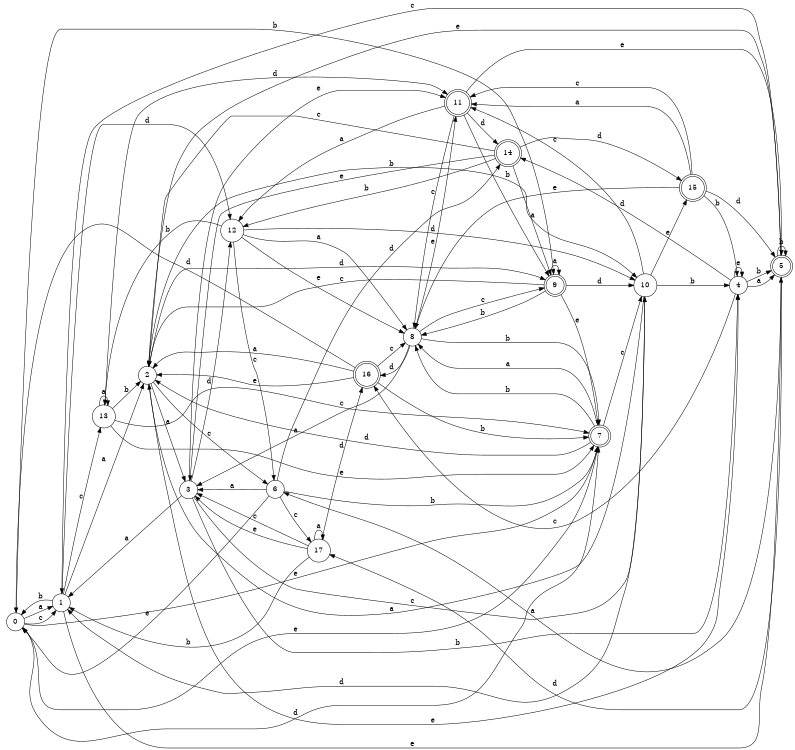 digraph n15_4 {
__start0 [label="" shape="none"];

rankdir=LR;
size="8,5";

s0 [style="filled", color="black", fillcolor="white" shape="circle", label="0"];
s1 [style="filled", color="black", fillcolor="white" shape="circle", label="1"];
s2 [style="filled", color="black", fillcolor="white" shape="circle", label="2"];
s3 [style="filled", color="black", fillcolor="white" shape="circle", label="3"];
s4 [style="filled", color="black", fillcolor="white" shape="circle", label="4"];
s5 [style="rounded,filled", color="black", fillcolor="white" shape="doublecircle", label="5"];
s6 [style="filled", color="black", fillcolor="white" shape="circle", label="6"];
s7 [style="rounded,filled", color="black", fillcolor="white" shape="doublecircle", label="7"];
s8 [style="filled", color="black", fillcolor="white" shape="circle", label="8"];
s9 [style="rounded,filled", color="black", fillcolor="white" shape="doublecircle", label="9"];
s10 [style="filled", color="black", fillcolor="white" shape="circle", label="10"];
s11 [style="rounded,filled", color="black", fillcolor="white" shape="doublecircle", label="11"];
s12 [style="filled", color="black", fillcolor="white" shape="circle", label="12"];
s13 [style="filled", color="black", fillcolor="white" shape="circle", label="13"];
s14 [style="rounded,filled", color="black", fillcolor="white" shape="doublecircle", label="14"];
s15 [style="rounded,filled", color="black", fillcolor="white" shape="doublecircle", label="15"];
s16 [style="rounded,filled", color="black", fillcolor="white" shape="doublecircle", label="16"];
s17 [style="filled", color="black", fillcolor="white" shape="circle", label="17"];
s0 -> s1 [label="a"];
s0 -> s9 [label="b"];
s0 -> s1 [label="c"];
s0 -> s7 [label="d"];
s0 -> s7 [label="e"];
s1 -> s2 [label="a"];
s1 -> s0 [label="b"];
s1 -> s13 [label="c"];
s1 -> s12 [label="d"];
s1 -> s5 [label="e"];
s2 -> s3 [label="a"];
s2 -> s10 [label="b"];
s2 -> s6 [label="c"];
s2 -> s9 [label="d"];
s2 -> s4 [label="e"];
s3 -> s1 [label="a"];
s3 -> s4 [label="b"];
s3 -> s10 [label="c"];
s3 -> s12 [label="d"];
s3 -> s11 [label="e"];
s4 -> s5 [label="a"];
s4 -> s5 [label="b"];
s4 -> s16 [label="c"];
s4 -> s14 [label="d"];
s4 -> s4 [label="e"];
s5 -> s6 [label="a"];
s5 -> s5 [label="b"];
s5 -> s1 [label="c"];
s5 -> s17 [label="d"];
s5 -> s2 [label="e"];
s6 -> s3 [label="a"];
s6 -> s7 [label="b"];
s6 -> s17 [label="c"];
s6 -> s14 [label="d"];
s6 -> s0 [label="e"];
s7 -> s8 [label="a"];
s7 -> s8 [label="b"];
s7 -> s10 [label="c"];
s7 -> s2 [label="d"];
s7 -> s0 [label="e"];
s8 -> s3 [label="a"];
s8 -> s7 [label="b"];
s8 -> s9 [label="c"];
s8 -> s16 [label="d"];
s8 -> s11 [label="e"];
s9 -> s9 [label="a"];
s9 -> s8 [label="b"];
s9 -> s2 [label="c"];
s9 -> s10 [label="d"];
s9 -> s7 [label="e"];
s10 -> s2 [label="a"];
s10 -> s4 [label="b"];
s10 -> s11 [label="c"];
s10 -> s1 [label="d"];
s10 -> s15 [label="e"];
s11 -> s12 [label="a"];
s11 -> s9 [label="b"];
s11 -> s8 [label="c"];
s11 -> s14 [label="d"];
s11 -> s5 [label="e"];
s12 -> s8 [label="a"];
s12 -> s13 [label="b"];
s12 -> s6 [label="c"];
s12 -> s10 [label="d"];
s12 -> s8 [label="e"];
s13 -> s13 [label="a"];
s13 -> s2 [label="b"];
s13 -> s7 [label="c"];
s13 -> s11 [label="d"];
s13 -> s7 [label="e"];
s14 -> s9 [label="a"];
s14 -> s12 [label="b"];
s14 -> s2 [label="c"];
s14 -> s15 [label="d"];
s14 -> s3 [label="e"];
s15 -> s11 [label="a"];
s15 -> s4 [label="b"];
s15 -> s11 [label="c"];
s15 -> s5 [label="d"];
s15 -> s8 [label="e"];
s16 -> s2 [label="a"];
s16 -> s7 [label="b"];
s16 -> s8 [label="c"];
s16 -> s0 [label="d"];
s16 -> s2 [label="e"];
s17 -> s17 [label="a"];
s17 -> s1 [label="b"];
s17 -> s3 [label="c"];
s17 -> s16 [label="d"];
s17 -> s3 [label="e"];

}